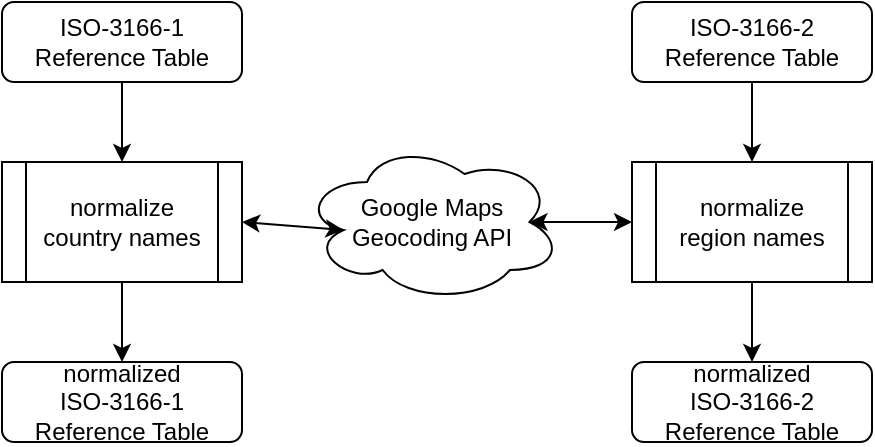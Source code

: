 <mxfile version="13.3.5" type="device"><diagram id="C5RBs43oDa-KdzZeNtuy" name="Page-1"><mxGraphModel dx="786" dy="542" grid="1" gridSize="10" guides="1" tooltips="1" connect="1" arrows="1" fold="1" page="1" pageScale="1" pageWidth="827" pageHeight="1169" math="0" shadow="0"><root><mxCell id="WIyWlLk6GJQsqaUBKTNV-0"/><mxCell id="WIyWlLk6GJQsqaUBKTNV-1" parent="WIyWlLk6GJQsqaUBKTNV-0"/><mxCell id="-i0_hHattY5WXpOIdQ3t-18" style="edgeStyle=orthogonalEdgeStyle;rounded=0;orthogonalLoop=1;jettySize=auto;html=1;exitX=0.5;exitY=1;exitDx=0;exitDy=0;entryX=0.5;entryY=0;entryDx=0;entryDy=0;" edge="1" parent="WIyWlLk6GJQsqaUBKTNV-1" source="WIyWlLk6GJQsqaUBKTNV-3" target="-i0_hHattY5WXpOIdQ3t-5"><mxGeometry relative="1" as="geometry"/></mxCell><mxCell id="WIyWlLk6GJQsqaUBKTNV-3" value="ISO-3166-1 &lt;br&gt;Reference Table" style="rounded=1;whiteSpace=wrap;html=1;fontSize=12;glass=0;strokeWidth=1;shadow=0;" parent="WIyWlLk6GJQsqaUBKTNV-1" vertex="1"><mxGeometry x="200" y="80" width="120" height="40" as="geometry"/></mxCell><mxCell id="-i0_hHattY5WXpOIdQ3t-21" style="edgeStyle=orthogonalEdgeStyle;rounded=0;orthogonalLoop=1;jettySize=auto;html=1;exitX=0.5;exitY=1;exitDx=0;exitDy=0;entryX=0.5;entryY=0;entryDx=0;entryDy=0;" edge="1" parent="WIyWlLk6GJQsqaUBKTNV-1" source="-i0_hHattY5WXpOIdQ3t-1" target="-i0_hHattY5WXpOIdQ3t-20"><mxGeometry relative="1" as="geometry"/></mxCell><mxCell id="-i0_hHattY5WXpOIdQ3t-1" value="ISO-3166-2 &lt;br&gt;Reference Table" style="rounded=1;whiteSpace=wrap;html=1;fontSize=12;glass=0;strokeWidth=1;shadow=0;" vertex="1" parent="WIyWlLk6GJQsqaUBKTNV-1"><mxGeometry x="515" y="80" width="120" height="40" as="geometry"/></mxCell><mxCell id="-i0_hHattY5WXpOIdQ3t-25" style="edgeStyle=orthogonalEdgeStyle;rounded=0;orthogonalLoop=1;jettySize=auto;html=1;exitX=0.5;exitY=1;exitDx=0;exitDy=0;entryX=0.5;entryY=0;entryDx=0;entryDy=0;" edge="1" parent="WIyWlLk6GJQsqaUBKTNV-1" source="-i0_hHattY5WXpOIdQ3t-5" target="-i0_hHattY5WXpOIdQ3t-22"><mxGeometry relative="1" as="geometry"/></mxCell><mxCell id="-i0_hHattY5WXpOIdQ3t-5" value="normalize&lt;br&gt;country names" style="shape=process;whiteSpace=wrap;html=1;backgroundOutline=1;" vertex="1" parent="WIyWlLk6GJQsqaUBKTNV-1"><mxGeometry x="200" y="160" width="120" height="60" as="geometry"/></mxCell><mxCell id="-i0_hHattY5WXpOIdQ3t-26" style="edgeStyle=orthogonalEdgeStyle;rounded=0;orthogonalLoop=1;jettySize=auto;html=1;exitX=0.5;exitY=1;exitDx=0;exitDy=0;entryX=0.5;entryY=0;entryDx=0;entryDy=0;" edge="1" parent="WIyWlLk6GJQsqaUBKTNV-1" source="-i0_hHattY5WXpOIdQ3t-20" target="-i0_hHattY5WXpOIdQ3t-23"><mxGeometry relative="1" as="geometry"/></mxCell><mxCell id="-i0_hHattY5WXpOIdQ3t-20" value="normalize&lt;br&gt;region names" style="shape=process;whiteSpace=wrap;html=1;backgroundOutline=1;" vertex="1" parent="WIyWlLk6GJQsqaUBKTNV-1"><mxGeometry x="515" y="160" width="120" height="60" as="geometry"/></mxCell><mxCell id="-i0_hHattY5WXpOIdQ3t-22" value="normalized&lt;br&gt;ISO-3166-1 &lt;br&gt;Reference Table" style="rounded=1;whiteSpace=wrap;html=1;fontSize=12;glass=0;strokeWidth=1;shadow=0;" vertex="1" parent="WIyWlLk6GJQsqaUBKTNV-1"><mxGeometry x="200" y="260" width="120" height="40" as="geometry"/></mxCell><mxCell id="-i0_hHattY5WXpOIdQ3t-23" value="normalized&lt;br&gt;ISO-3166-2 &lt;br&gt;Reference Table" style="rounded=1;whiteSpace=wrap;html=1;fontSize=12;glass=0;strokeWidth=1;shadow=0;" vertex="1" parent="WIyWlLk6GJQsqaUBKTNV-1"><mxGeometry x="515" y="260" width="120" height="40" as="geometry"/></mxCell><mxCell id="-i0_hHattY5WXpOIdQ3t-27" value="Google Maps&lt;br&gt;Geocoding API" style="ellipse;shape=cloud;whiteSpace=wrap;html=1;" vertex="1" parent="WIyWlLk6GJQsqaUBKTNV-1"><mxGeometry x="350" y="150" width="130" height="80" as="geometry"/></mxCell><mxCell id="-i0_hHattY5WXpOIdQ3t-39" value="" style="endArrow=classic;startArrow=classic;html=1;entryX=0.16;entryY=0.55;entryDx=0;entryDy=0;entryPerimeter=0;exitX=1;exitY=0.5;exitDx=0;exitDy=0;" edge="1" parent="WIyWlLk6GJQsqaUBKTNV-1" source="-i0_hHattY5WXpOIdQ3t-5" target="-i0_hHattY5WXpOIdQ3t-27"><mxGeometry width="50" height="50" relative="1" as="geometry"><mxPoint x="290" y="200" as="sourcePoint"/><mxPoint x="340" y="150" as="targetPoint"/></mxGeometry></mxCell><mxCell id="-i0_hHattY5WXpOIdQ3t-40" value="" style="endArrow=classic;startArrow=classic;html=1;exitX=0.875;exitY=0.5;exitDx=0;exitDy=0;exitPerimeter=0;entryX=0;entryY=0.5;entryDx=0;entryDy=0;" edge="1" parent="WIyWlLk6GJQsqaUBKTNV-1" source="-i0_hHattY5WXpOIdQ3t-27" target="-i0_hHattY5WXpOIdQ3t-20"><mxGeometry width="50" height="50" relative="1" as="geometry"><mxPoint x="414" y="115" as="sourcePoint"/><mxPoint x="464" y="65" as="targetPoint"/></mxGeometry></mxCell></root></mxGraphModel></diagram></mxfile>